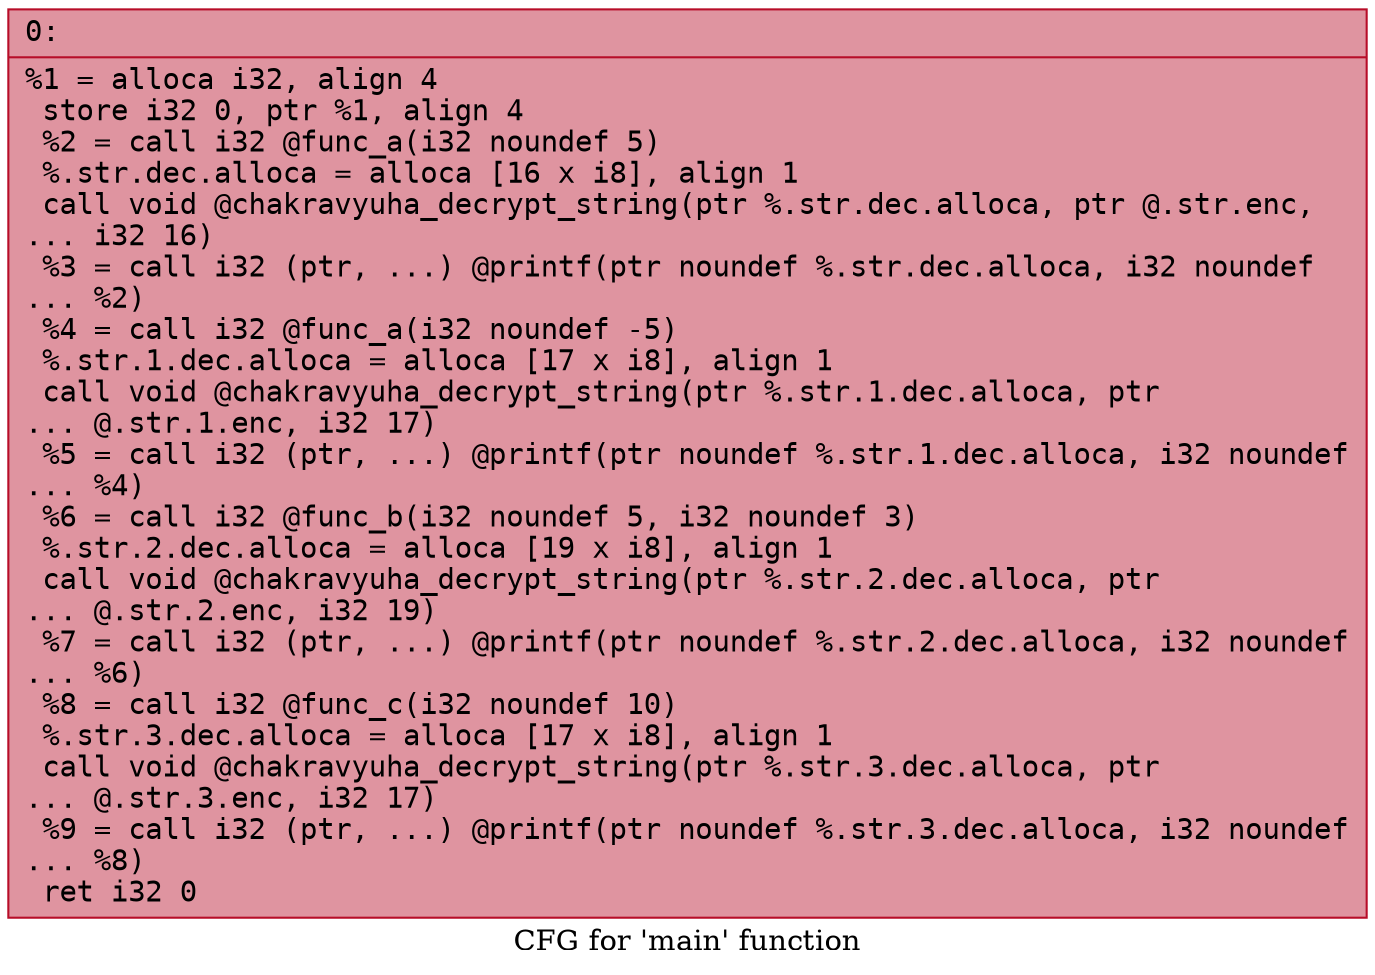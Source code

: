 digraph "CFG for 'main' function" {
	label="CFG for 'main' function";

	Node0x58e25a65dca0 [shape=record,color="#b70d28ff", style=filled, fillcolor="#b70d2870" fontname="Courier",label="{0:\l|  %1 = alloca i32, align 4\l  store i32 0, ptr %1, align 4\l  %2 = call i32 @func_a(i32 noundef 5)\l  %.str.dec.alloca = alloca [16 x i8], align 1\l  call void @chakravyuha_decrypt_string(ptr %.str.dec.alloca, ptr @.str.enc,\l... i32 16)\l  %3 = call i32 (ptr, ...) @printf(ptr noundef %.str.dec.alloca, i32 noundef\l... %2)\l  %4 = call i32 @func_a(i32 noundef -5)\l  %.str.1.dec.alloca = alloca [17 x i8], align 1\l  call void @chakravyuha_decrypt_string(ptr %.str.1.dec.alloca, ptr\l... @.str.1.enc, i32 17)\l  %5 = call i32 (ptr, ...) @printf(ptr noundef %.str.1.dec.alloca, i32 noundef\l... %4)\l  %6 = call i32 @func_b(i32 noundef 5, i32 noundef 3)\l  %.str.2.dec.alloca = alloca [19 x i8], align 1\l  call void @chakravyuha_decrypt_string(ptr %.str.2.dec.alloca, ptr\l... @.str.2.enc, i32 19)\l  %7 = call i32 (ptr, ...) @printf(ptr noundef %.str.2.dec.alloca, i32 noundef\l... %6)\l  %8 = call i32 @func_c(i32 noundef 10)\l  %.str.3.dec.alloca = alloca [17 x i8], align 1\l  call void @chakravyuha_decrypt_string(ptr %.str.3.dec.alloca, ptr\l... @.str.3.enc, i32 17)\l  %9 = call i32 (ptr, ...) @printf(ptr noundef %.str.3.dec.alloca, i32 noundef\l... %8)\l  ret i32 0\l}"];
}

